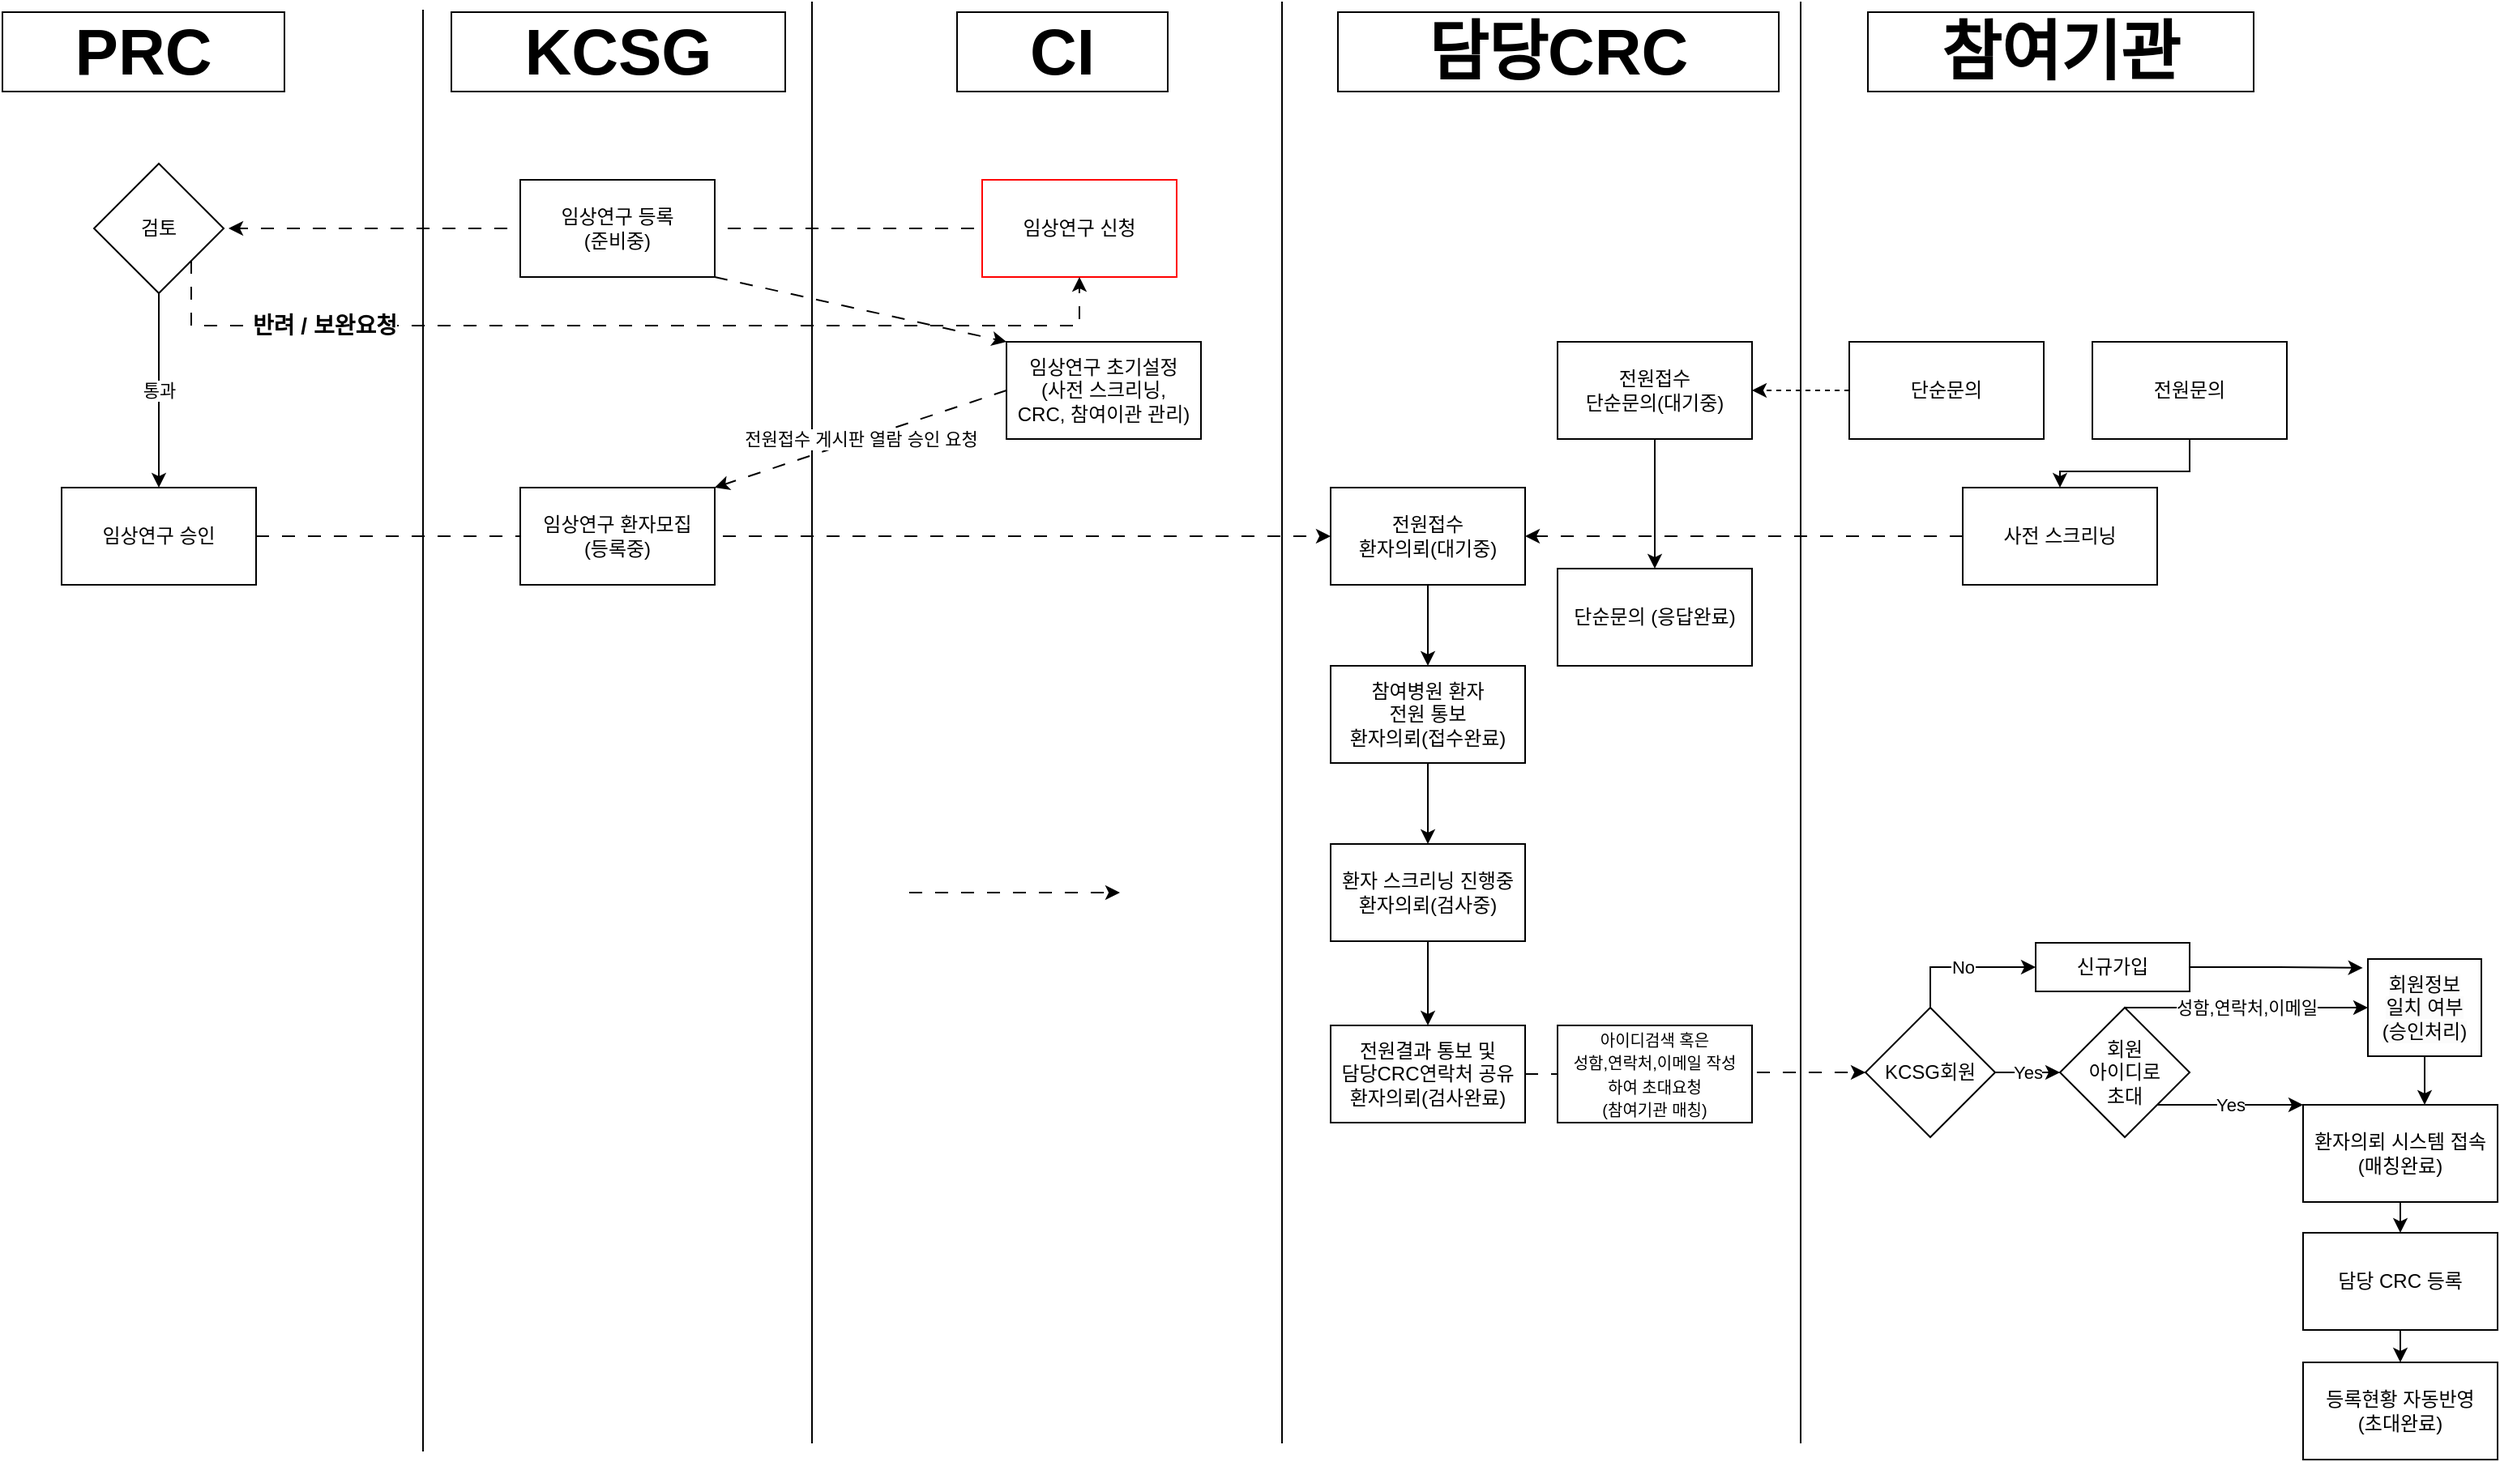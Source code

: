 <mxfile version="21.4.0" type="github">
  <diagram id="C5RBs43oDa-KdzZeNtuy" name="Page-1">
    <mxGraphModel dx="1687" dy="936" grid="1" gridSize="10" guides="1" tooltips="1" connect="1" arrows="1" fold="1" page="1" pageScale="1" pageWidth="1600" pageHeight="900" background="none" math="0" shadow="0">
      <root>
        <mxCell id="WIyWlLk6GJQsqaUBKTNV-0" />
        <mxCell id="WIyWlLk6GJQsqaUBKTNV-1" parent="WIyWlLk6GJQsqaUBKTNV-0" />
        <mxCell id="2AEH6zildKWPFH1lrGJz-22" value="" style="endArrow=none;html=1;rounded=0;" parent="WIyWlLk6GJQsqaUBKTNV-1" edge="1">
          <mxGeometry width="50" height="50" relative="1" as="geometry">
            <mxPoint x="530" y="890" as="sourcePoint" />
            <mxPoint x="530" as="targetPoint" />
          </mxGeometry>
        </mxCell>
        <mxCell id="2AEH6zildKWPFH1lrGJz-23" value="" style="endArrow=none;html=1;rounded=0;" parent="WIyWlLk6GJQsqaUBKTNV-1" edge="1">
          <mxGeometry width="50" height="50" relative="1" as="geometry">
            <mxPoint x="820" y="890" as="sourcePoint" />
            <mxPoint x="820" as="targetPoint" />
          </mxGeometry>
        </mxCell>
        <mxCell id="gZ0aQkEOYFO3lREGFgBF-0" value="&amp;nbsp; &amp;nbsp; PRC&amp;nbsp; &amp;nbsp;&amp;nbsp;" style="text;strokeColor=none;fillColor=none;html=1;fontSize=40;fontStyle=1;verticalAlign=middle;align=center;labelBackgroundColor=#ffffff;labelBorderColor=default;" parent="WIyWlLk6GJQsqaUBKTNV-1" vertex="1">
          <mxGeometry x="67" y="10" width="100" height="40" as="geometry" />
        </mxCell>
        <mxCell id="gZ0aQkEOYFO3lREGFgBF-1" value="&amp;nbsp; &amp;nbsp; CI&amp;nbsp; &amp;nbsp;&amp;nbsp;" style="text;strokeColor=none;fillColor=none;html=1;fontSize=40;fontStyle=1;verticalAlign=middle;align=center;labelBackgroundColor=#ffffff;labelBorderColor=default;" parent="WIyWlLk6GJQsqaUBKTNV-1" vertex="1">
          <mxGeometry x="634" y="10" width="100" height="40" as="geometry" />
        </mxCell>
        <mxCell id="gZ0aQkEOYFO3lREGFgBF-2" value="&amp;nbsp; &amp;nbsp; &amp;nbsp;담당CRC&amp;nbsp; &amp;nbsp; &amp;nbsp;" style="text;strokeColor=none;fillColor=none;html=1;fontSize=40;fontStyle=1;verticalAlign=middle;align=center;labelBackgroundColor=#ffffff;labelBorderColor=default;" parent="WIyWlLk6GJQsqaUBKTNV-1" vertex="1">
          <mxGeometry x="940" y="10" width="100" height="40" as="geometry" />
        </mxCell>
        <mxCell id="gZ0aQkEOYFO3lREGFgBF-6" style="edgeStyle=orthogonalEdgeStyle;rounded=0;orthogonalLoop=1;jettySize=auto;html=1;dashed=1;dashPattern=8 8;" parent="WIyWlLk6GJQsqaUBKTNV-1" edge="1">
          <mxGeometry relative="1" as="geometry">
            <mxPoint x="170" y="140" as="targetPoint" />
            <mxPoint x="630" y="140" as="sourcePoint" />
            <Array as="points" />
          </mxGeometry>
        </mxCell>
        <mxCell id="gZ0aQkEOYFO3lREGFgBF-5" value="임상연구 신청" style="rounded=0;whiteSpace=wrap;html=1;strokeColor=#ff0000;" parent="WIyWlLk6GJQsqaUBKTNV-1" vertex="1">
          <mxGeometry x="635" y="110" width="120" height="60" as="geometry" />
        </mxCell>
        <mxCell id="gZ0aQkEOYFO3lREGFgBF-14" value="반려 / 보완요청" style="edgeStyle=orthogonalEdgeStyle;rounded=0;orthogonalLoop=1;jettySize=auto;html=1;exitX=1;exitY=1;exitDx=0;exitDy=0;dashed=1;dashPattern=8 8;fontStyle=1;fontSize=14;entryX=0.5;entryY=1;entryDx=0;entryDy=0;" parent="WIyWlLk6GJQsqaUBKTNV-1" source="gZ0aQkEOYFO3lREGFgBF-10" target="gZ0aQkEOYFO3lREGFgBF-5" edge="1">
          <mxGeometry x="-0.606" relative="1" as="geometry">
            <mxPoint x="630" y="160" as="targetPoint" />
            <Array as="points">
              <mxPoint x="147" y="200" />
              <mxPoint x="695" y="200" />
            </Array>
            <mxPoint as="offset" />
          </mxGeometry>
        </mxCell>
        <mxCell id="gZ0aQkEOYFO3lREGFgBF-16" value="통과" style="edgeStyle=orthogonalEdgeStyle;rounded=0;orthogonalLoop=1;jettySize=auto;html=1;" parent="WIyWlLk6GJQsqaUBKTNV-1" source="gZ0aQkEOYFO3lREGFgBF-10" target="gZ0aQkEOYFO3lREGFgBF-15" edge="1">
          <mxGeometry relative="1" as="geometry" />
        </mxCell>
        <mxCell id="gZ0aQkEOYFO3lREGFgBF-10" value="검토" style="rhombus;whiteSpace=wrap;html=1;rounded=0;" parent="WIyWlLk6GJQsqaUBKTNV-1" vertex="1">
          <mxGeometry x="87" y="100" width="80" height="80" as="geometry" />
        </mxCell>
        <mxCell id="gZ0aQkEOYFO3lREGFgBF-12" value="" style="endArrow=none;html=1;rounded=0;" parent="WIyWlLk6GJQsqaUBKTNV-1" edge="1">
          <mxGeometry width="50" height="50" relative="1" as="geometry">
            <mxPoint x="290" y="895" as="sourcePoint" />
            <mxPoint x="290" y="5" as="targetPoint" />
          </mxGeometry>
        </mxCell>
        <mxCell id="gZ0aQkEOYFO3lREGFgBF-13" value="&amp;nbsp; &amp;nbsp; KCSG&amp;nbsp; &amp;nbsp;&amp;nbsp;" style="text;strokeColor=none;fillColor=none;html=1;fontSize=40;fontStyle=1;verticalAlign=middle;align=center;labelBackgroundColor=#ffffff;labelBorderColor=default;" parent="WIyWlLk6GJQsqaUBKTNV-1" vertex="1">
          <mxGeometry x="360" y="10" width="100" height="40" as="geometry" />
        </mxCell>
        <mxCell id="dN05hJUzH0ERxJpqTL29-2" style="edgeStyle=orthogonalEdgeStyle;rounded=0;orthogonalLoop=1;jettySize=auto;html=1;exitX=1;exitY=0.5;exitDx=0;exitDy=0;dashed=1;dashPattern=8 8;entryX=0;entryY=0.5;entryDx=0;entryDy=0;" edge="1" parent="WIyWlLk6GJQsqaUBKTNV-1" source="gZ0aQkEOYFO3lREGFgBF-15" target="dN05hJUzH0ERxJpqTL29-20">
          <mxGeometry relative="1" as="geometry">
            <mxPoint x="810" y="330" as="targetPoint" />
          </mxGeometry>
        </mxCell>
        <mxCell id="gZ0aQkEOYFO3lREGFgBF-15" value="임상연구 승인" style="whiteSpace=wrap;html=1;rounded=0;" parent="WIyWlLk6GJQsqaUBKTNV-1" vertex="1">
          <mxGeometry x="67" y="300" width="120" height="60" as="geometry" />
        </mxCell>
        <mxCell id="dN05hJUzH0ERxJpqTL29-0" style="rounded=0;orthogonalLoop=1;jettySize=auto;html=1;exitX=1;exitY=1;exitDx=0;exitDy=0;dashed=1;dashPattern=8 8;entryX=0;entryY=0;entryDx=0;entryDy=0;" edge="1" parent="WIyWlLk6GJQsqaUBKTNV-1" source="gZ0aQkEOYFO3lREGFgBF-9" target="dN05hJUzH0ERxJpqTL29-1">
          <mxGeometry relative="1" as="geometry">
            <mxPoint x="630" y="210" as="targetPoint" />
          </mxGeometry>
        </mxCell>
        <mxCell id="gZ0aQkEOYFO3lREGFgBF-9" value="임상연구 등록&lt;br&gt;(준비중)" style="rounded=0;whiteSpace=wrap;html=1;" parent="WIyWlLk6GJQsqaUBKTNV-1" vertex="1">
          <mxGeometry x="350" y="110" width="120" height="60" as="geometry" />
        </mxCell>
        <mxCell id="dN05hJUzH0ERxJpqTL29-15" value="전원접수 게시판 열람 승인 요청" style="rounded=0;orthogonalLoop=1;jettySize=auto;html=1;exitX=0;exitY=0.5;exitDx=0;exitDy=0;dashed=1;dashPattern=8 8;entryX=1;entryY=0;entryDx=0;entryDy=0;" edge="1" parent="WIyWlLk6GJQsqaUBKTNV-1" source="dN05hJUzH0ERxJpqTL29-1" target="dN05hJUzH0ERxJpqTL29-5">
          <mxGeometry relative="1" as="geometry">
            <mxPoint x="470" y="235" as="targetPoint" />
          </mxGeometry>
        </mxCell>
        <mxCell id="dN05hJUzH0ERxJpqTL29-1" value="임상연구 초기설정&lt;br&gt;(사전 스크리닝,&lt;br&gt;CRC, 참여이관 관리)" style="rounded=0;whiteSpace=wrap;html=1;" vertex="1" parent="WIyWlLk6GJQsqaUBKTNV-1">
          <mxGeometry x="650" y="210" width="120" height="60" as="geometry" />
        </mxCell>
        <mxCell id="dN05hJUzH0ERxJpqTL29-6" style="edgeStyle=orthogonalEdgeStyle;rounded=0;orthogonalLoop=1;jettySize=auto;html=1;dashed=1;dashPattern=8 8;" edge="1" parent="WIyWlLk6GJQsqaUBKTNV-1">
          <mxGeometry relative="1" as="geometry">
            <mxPoint x="720" y="550" as="targetPoint" />
            <mxPoint x="590" y="550" as="sourcePoint" />
          </mxGeometry>
        </mxCell>
        <mxCell id="dN05hJUzH0ERxJpqTL29-5" value="임상연구 환자모집&lt;br&gt;(등록중)" style="rounded=0;whiteSpace=wrap;html=1;" vertex="1" parent="WIyWlLk6GJQsqaUBKTNV-1">
          <mxGeometry x="350" y="300" width="120" height="60" as="geometry" />
        </mxCell>
        <mxCell id="dN05hJUzH0ERxJpqTL29-8" value="" style="endArrow=none;html=1;rounded=0;" edge="1" parent="WIyWlLk6GJQsqaUBKTNV-1">
          <mxGeometry width="50" height="50" relative="1" as="geometry">
            <mxPoint x="1140" y="890" as="sourcePoint" />
            <mxPoint x="1140" as="targetPoint" />
          </mxGeometry>
        </mxCell>
        <mxCell id="dN05hJUzH0ERxJpqTL29-9" value="&amp;nbsp; &amp;nbsp; 참여기관&amp;nbsp; &amp;nbsp;&amp;nbsp;" style="text;strokeColor=none;fillColor=none;html=1;fontSize=40;fontStyle=1;verticalAlign=middle;align=center;labelBackgroundColor=#ffffff;labelBorderColor=default;" vertex="1" parent="WIyWlLk6GJQsqaUBKTNV-1">
          <mxGeometry x="1220" y="10" width="160" height="40" as="geometry" />
        </mxCell>
        <mxCell id="dN05hJUzH0ERxJpqTL29-11" style="edgeStyle=orthogonalEdgeStyle;rounded=0;orthogonalLoop=1;jettySize=auto;html=1;dashed=1;dashPattern=8 8;exitX=0;exitY=0.5;exitDx=0;exitDy=0;entryX=1;entryY=0.5;entryDx=0;entryDy=0;" edge="1" parent="WIyWlLk6GJQsqaUBKTNV-1" source="dN05hJUzH0ERxJpqTL29-13" target="dN05hJUzH0ERxJpqTL29-20">
          <mxGeometry relative="1" as="geometry">
            <mxPoint x="1130" y="313" as="targetPoint" />
            <mxPoint x="1240" y="313" as="sourcePoint" />
          </mxGeometry>
        </mxCell>
        <mxCell id="dN05hJUzH0ERxJpqTL29-14" value="" style="edgeStyle=orthogonalEdgeStyle;rounded=0;orthogonalLoop=1;jettySize=auto;html=1;" edge="1" parent="WIyWlLk6GJQsqaUBKTNV-1" source="dN05hJUzH0ERxJpqTL29-10" target="dN05hJUzH0ERxJpqTL29-13">
          <mxGeometry relative="1" as="geometry" />
        </mxCell>
        <mxCell id="dN05hJUzH0ERxJpqTL29-10" value="전원문의" style="rounded=0;whiteSpace=wrap;html=1;" vertex="1" parent="WIyWlLk6GJQsqaUBKTNV-1">
          <mxGeometry x="1320" y="210" width="120" height="60" as="geometry" />
        </mxCell>
        <mxCell id="dN05hJUzH0ERxJpqTL29-13" value="사전 스크리닝" style="whiteSpace=wrap;html=1;rounded=0;" vertex="1" parent="WIyWlLk6GJQsqaUBKTNV-1">
          <mxGeometry x="1240" y="300" width="120" height="60" as="geometry" />
        </mxCell>
        <mxCell id="dN05hJUzH0ERxJpqTL29-26" style="edgeStyle=orthogonalEdgeStyle;rounded=0;orthogonalLoop=1;jettySize=auto;html=1;exitX=0;exitY=0.5;exitDx=0;exitDy=0;entryX=1;entryY=0.5;entryDx=0;entryDy=0;dashed=1;" edge="1" parent="WIyWlLk6GJQsqaUBKTNV-1" source="dN05hJUzH0ERxJpqTL29-18" target="dN05hJUzH0ERxJpqTL29-19">
          <mxGeometry relative="1" as="geometry" />
        </mxCell>
        <mxCell id="dN05hJUzH0ERxJpqTL29-18" value="단순문의" style="rounded=0;whiteSpace=wrap;html=1;" vertex="1" parent="WIyWlLk6GJQsqaUBKTNV-1">
          <mxGeometry x="1170" y="210" width="120" height="60" as="geometry" />
        </mxCell>
        <mxCell id="dN05hJUzH0ERxJpqTL29-28" value="" style="edgeStyle=orthogonalEdgeStyle;rounded=0;orthogonalLoop=1;jettySize=auto;html=1;" edge="1" parent="WIyWlLk6GJQsqaUBKTNV-1" source="dN05hJUzH0ERxJpqTL29-19" target="dN05hJUzH0ERxJpqTL29-27">
          <mxGeometry relative="1" as="geometry" />
        </mxCell>
        <mxCell id="dN05hJUzH0ERxJpqTL29-19" value="전원접수&lt;br&gt;단순문의(대기중)" style="rounded=0;whiteSpace=wrap;html=1;" vertex="1" parent="WIyWlLk6GJQsqaUBKTNV-1">
          <mxGeometry x="990" y="210" width="120" height="60" as="geometry" />
        </mxCell>
        <mxCell id="dN05hJUzH0ERxJpqTL29-23" value="" style="edgeStyle=orthogonalEdgeStyle;rounded=0;orthogonalLoop=1;jettySize=auto;html=1;" edge="1" parent="WIyWlLk6GJQsqaUBKTNV-1" source="dN05hJUzH0ERxJpqTL29-20" target="dN05hJUzH0ERxJpqTL29-22">
          <mxGeometry relative="1" as="geometry" />
        </mxCell>
        <mxCell id="dN05hJUzH0ERxJpqTL29-20" value="전원접수&lt;br&gt;환자의뢰(대기중)" style="rounded=0;whiteSpace=wrap;html=1;" vertex="1" parent="WIyWlLk6GJQsqaUBKTNV-1">
          <mxGeometry x="850" y="300" width="120" height="60" as="geometry" />
        </mxCell>
        <mxCell id="dN05hJUzH0ERxJpqTL29-25" value="" style="edgeStyle=orthogonalEdgeStyle;rounded=0;orthogonalLoop=1;jettySize=auto;html=1;" edge="1" parent="WIyWlLk6GJQsqaUBKTNV-1" source="dN05hJUzH0ERxJpqTL29-22" target="dN05hJUzH0ERxJpqTL29-24">
          <mxGeometry relative="1" as="geometry" />
        </mxCell>
        <mxCell id="dN05hJUzH0ERxJpqTL29-22" value="참여병원 환자&lt;br&gt;전원 통보&lt;br&gt;환자의뢰(접수완료)" style="whiteSpace=wrap;html=1;rounded=0;" vertex="1" parent="WIyWlLk6GJQsqaUBKTNV-1">
          <mxGeometry x="850" y="410" width="120" height="60" as="geometry" />
        </mxCell>
        <mxCell id="dN05hJUzH0ERxJpqTL29-30" value="" style="edgeStyle=orthogonalEdgeStyle;rounded=0;orthogonalLoop=1;jettySize=auto;html=1;" edge="1" parent="WIyWlLk6GJQsqaUBKTNV-1" source="dN05hJUzH0ERxJpqTL29-24" target="dN05hJUzH0ERxJpqTL29-29">
          <mxGeometry relative="1" as="geometry" />
        </mxCell>
        <mxCell id="dN05hJUzH0ERxJpqTL29-24" value="환자 스크리닝 진행중&lt;br&gt;환자의뢰(검사중)" style="whiteSpace=wrap;html=1;rounded=0;" vertex="1" parent="WIyWlLk6GJQsqaUBKTNV-1">
          <mxGeometry x="850" y="520" width="120" height="60" as="geometry" />
        </mxCell>
        <mxCell id="dN05hJUzH0ERxJpqTL29-27" value="단순문의 (응답완료)" style="rounded=0;whiteSpace=wrap;html=1;" vertex="1" parent="WIyWlLk6GJQsqaUBKTNV-1">
          <mxGeometry x="990" y="350" width="120" height="60" as="geometry" />
        </mxCell>
        <mxCell id="dN05hJUzH0ERxJpqTL29-31" style="edgeStyle=orthogonalEdgeStyle;rounded=0;orthogonalLoop=1;jettySize=auto;html=1;exitX=1;exitY=0.5;exitDx=0;exitDy=0;entryX=0;entryY=0.5;entryDx=0;entryDy=0;dashed=1;dashPattern=8 8;" edge="1" parent="WIyWlLk6GJQsqaUBKTNV-1" source="dN05hJUzH0ERxJpqTL29-33">
          <mxGeometry relative="1" as="geometry">
            <mxPoint x="1240" y="661" as="targetPoint" />
          </mxGeometry>
        </mxCell>
        <mxCell id="dN05hJUzH0ERxJpqTL29-29" value="전원결과 통보 및&lt;br&gt;담당CRC연락처 공유&lt;br&gt;환자의뢰(검사완료)" style="whiteSpace=wrap;html=1;rounded=0;" vertex="1" parent="WIyWlLk6GJQsqaUBKTNV-1">
          <mxGeometry x="850" y="632" width="120" height="60" as="geometry" />
        </mxCell>
        <mxCell id="dN05hJUzH0ERxJpqTL29-37" value="No" style="edgeStyle=orthogonalEdgeStyle;rounded=0;orthogonalLoop=1;jettySize=auto;html=1;exitX=0.5;exitY=0;exitDx=0;exitDy=0;entryX=0;entryY=0.5;entryDx=0;entryDy=0;" edge="1" parent="WIyWlLk6GJQsqaUBKTNV-1" source="dN05hJUzH0ERxJpqTL29-33" target="dN05hJUzH0ERxJpqTL29-36">
          <mxGeometry relative="1" as="geometry" />
        </mxCell>
        <mxCell id="dN05hJUzH0ERxJpqTL29-49" style="edgeStyle=orthogonalEdgeStyle;rounded=0;orthogonalLoop=1;jettySize=auto;html=1;exitX=0.5;exitY=1;exitDx=0;exitDy=0;entryX=0.5;entryY=0;entryDx=0;entryDy=0;" edge="1" parent="WIyWlLk6GJQsqaUBKTNV-1" source="dN05hJUzH0ERxJpqTL29-34" target="dN05hJUzH0ERxJpqTL29-45">
          <mxGeometry relative="1" as="geometry" />
        </mxCell>
        <mxCell id="dN05hJUzH0ERxJpqTL29-34" value="환자의뢰 시스템 접속&lt;br style=&quot;border-color: var(--border-color);&quot;&gt;(매칭완료)" style="whiteSpace=wrap;html=1;" vertex="1" parent="WIyWlLk6GJQsqaUBKTNV-1">
          <mxGeometry x="1450" y="681" width="120" height="60" as="geometry" />
        </mxCell>
        <mxCell id="dN05hJUzH0ERxJpqTL29-47" style="edgeStyle=orthogonalEdgeStyle;rounded=0;orthogonalLoop=1;jettySize=auto;html=1;exitX=1;exitY=0.5;exitDx=0;exitDy=0;entryX=-0.045;entryY=0.091;entryDx=0;entryDy=0;entryPerimeter=0;" edge="1" parent="WIyWlLk6GJQsqaUBKTNV-1" source="dN05hJUzH0ERxJpqTL29-36" target="dN05hJUzH0ERxJpqTL29-44">
          <mxGeometry relative="1" as="geometry" />
        </mxCell>
        <mxCell id="dN05hJUzH0ERxJpqTL29-36" value="신규가입" style="whiteSpace=wrap;html=1;" vertex="1" parent="WIyWlLk6GJQsqaUBKTNV-1">
          <mxGeometry x="1285" y="581" width="95" height="30" as="geometry" />
        </mxCell>
        <mxCell id="dN05hJUzH0ERxJpqTL29-39" value="" style="edgeStyle=orthogonalEdgeStyle;rounded=0;orthogonalLoop=1;jettySize=auto;html=1;exitX=1;exitY=0.5;exitDx=0;exitDy=0;entryX=0;entryY=0.5;entryDx=0;entryDy=0;dashed=1;dashPattern=8 8;" edge="1" parent="WIyWlLk6GJQsqaUBKTNV-1" source="dN05hJUzH0ERxJpqTL29-29" target="dN05hJUzH0ERxJpqTL29-33">
          <mxGeometry relative="1" as="geometry">
            <mxPoint x="970" y="750" as="sourcePoint" />
            <mxPoint x="1240" y="750" as="targetPoint" />
          </mxGeometry>
        </mxCell>
        <mxCell id="dN05hJUzH0ERxJpqTL29-33" value="KCSG회원" style="rhombus;whiteSpace=wrap;html=1;" vertex="1" parent="WIyWlLk6GJQsqaUBKTNV-1">
          <mxGeometry x="1180" y="621" width="80" height="80" as="geometry" />
        </mxCell>
        <mxCell id="dN05hJUzH0ERxJpqTL29-40" value="Yes" style="edgeStyle=orthogonalEdgeStyle;rounded=0;orthogonalLoop=1;jettySize=auto;html=1;" edge="1" parent="WIyWlLk6GJQsqaUBKTNV-1" source="dN05hJUzH0ERxJpqTL29-33" target="dN05hJUzH0ERxJpqTL29-38">
          <mxGeometry relative="1" as="geometry">
            <mxPoint x="1260" y="661" as="sourcePoint" />
            <mxPoint x="1380" y="661" as="targetPoint" />
          </mxGeometry>
        </mxCell>
        <mxCell id="dN05hJUzH0ERxJpqTL29-41" value="Yes" style="edgeStyle=orthogonalEdgeStyle;rounded=0;orthogonalLoop=1;jettySize=auto;html=1;exitX=1;exitY=1;exitDx=0;exitDy=0;entryX=0;entryY=0;entryDx=0;entryDy=0;" edge="1" parent="WIyWlLk6GJQsqaUBKTNV-1" source="dN05hJUzH0ERxJpqTL29-38" target="dN05hJUzH0ERxJpqTL29-34">
          <mxGeometry relative="1" as="geometry">
            <mxPoint x="1440" y="641" as="targetPoint" />
            <Array as="points">
              <mxPoint x="1430" y="681" />
              <mxPoint x="1430" y="681" />
            </Array>
          </mxGeometry>
        </mxCell>
        <mxCell id="dN05hJUzH0ERxJpqTL29-42" value="성함,연락처,이메일" style="rounded=0;orthogonalLoop=1;jettySize=auto;html=1;exitX=0.5;exitY=0;exitDx=0;exitDy=0;entryX=0;entryY=0.5;entryDx=0;entryDy=0;" edge="1" parent="WIyWlLk6GJQsqaUBKTNV-1" source="dN05hJUzH0ERxJpqTL29-38">
          <mxGeometry relative="1" as="geometry">
            <mxPoint x="1490" y="621" as="targetPoint" />
          </mxGeometry>
        </mxCell>
        <mxCell id="dN05hJUzH0ERxJpqTL29-38" value="회원&lt;br&gt;아이디로&lt;br&gt;초대" style="rhombus;whiteSpace=wrap;html=1;" vertex="1" parent="WIyWlLk6GJQsqaUBKTNV-1">
          <mxGeometry x="1300" y="621" width="80" height="80" as="geometry" />
        </mxCell>
        <mxCell id="dN05hJUzH0ERxJpqTL29-46" style="edgeStyle=orthogonalEdgeStyle;rounded=0;orthogonalLoop=1;jettySize=auto;html=1;exitX=0.5;exitY=1;exitDx=0;exitDy=0;entryX=0.625;entryY=0;entryDx=0;entryDy=0;entryPerimeter=0;" edge="1" parent="WIyWlLk6GJQsqaUBKTNV-1" source="dN05hJUzH0ERxJpqTL29-44" target="dN05hJUzH0ERxJpqTL29-34">
          <mxGeometry relative="1" as="geometry" />
        </mxCell>
        <mxCell id="dN05hJUzH0ERxJpqTL29-44" value="&lt;span style=&quot;color: rgb(0, 0, 0); font-family: Helvetica; font-size: 12px; font-style: normal; font-variant-ligatures: normal; font-variant-caps: normal; font-weight: 400; letter-spacing: normal; orphans: 2; text-align: center; text-indent: 0px; text-transform: none; widows: 2; word-spacing: 0px; -webkit-text-stroke-width: 0px; background-color: rgb(251, 251, 251); text-decoration-thickness: initial; text-decoration-style: initial; text-decoration-color: initial; float: none; display: inline !important;&quot;&gt;회원정보&lt;/span&gt;&lt;br style=&quot;border-color: var(--border-color); color: rgb(0, 0, 0); font-family: Helvetica; font-size: 12px; font-style: normal; font-variant-ligatures: normal; font-variant-caps: normal; font-weight: 400; letter-spacing: normal; orphans: 2; text-align: center; text-indent: 0px; text-transform: none; widows: 2; word-spacing: 0px; -webkit-text-stroke-width: 0px; background-color: rgb(251, 251, 251); text-decoration-thickness: initial; text-decoration-style: initial; text-decoration-color: initial;&quot;&gt;&lt;span style=&quot;color: rgb(0, 0, 0); font-family: Helvetica; font-size: 12px; font-style: normal; font-variant-ligatures: normal; font-variant-caps: normal; font-weight: 400; letter-spacing: normal; orphans: 2; text-align: center; text-indent: 0px; text-transform: none; widows: 2; word-spacing: 0px; -webkit-text-stroke-width: 0px; background-color: rgb(251, 251, 251); text-decoration-thickness: initial; text-decoration-style: initial; text-decoration-color: initial; float: none; display: inline !important;&quot;&gt;일치 여부&lt;/span&gt;&lt;br style=&quot;border-color: var(--border-color); color: rgb(0, 0, 0); font-family: Helvetica; font-size: 12px; font-style: normal; font-variant-ligatures: normal; font-variant-caps: normal; font-weight: 400; letter-spacing: normal; orphans: 2; text-align: center; text-indent: 0px; text-transform: none; widows: 2; word-spacing: 0px; -webkit-text-stroke-width: 0px; background-color: rgb(251, 251, 251); text-decoration-thickness: initial; text-decoration-style: initial; text-decoration-color: initial;&quot;&gt;&lt;span style=&quot;color: rgb(0, 0, 0); font-family: Helvetica; font-size: 12px; font-style: normal; font-variant-ligatures: normal; font-variant-caps: normal; font-weight: 400; letter-spacing: normal; orphans: 2; text-align: center; text-indent: 0px; text-transform: none; widows: 2; word-spacing: 0px; -webkit-text-stroke-width: 0px; background-color: rgb(251, 251, 251); text-decoration-thickness: initial; text-decoration-style: initial; text-decoration-color: initial; float: none; display: inline !important;&quot;&gt;(승인처리)&lt;/span&gt;" style="whiteSpace=wrap;html=1;" vertex="1" parent="WIyWlLk6GJQsqaUBKTNV-1">
          <mxGeometry x="1490" y="591" width="70" height="60" as="geometry" />
        </mxCell>
        <mxCell id="dN05hJUzH0ERxJpqTL29-50" style="edgeStyle=orthogonalEdgeStyle;rounded=0;orthogonalLoop=1;jettySize=auto;html=1;exitX=0.5;exitY=1;exitDx=0;exitDy=0;entryX=0.5;entryY=0;entryDx=0;entryDy=0;" edge="1" parent="WIyWlLk6GJQsqaUBKTNV-1" source="dN05hJUzH0ERxJpqTL29-45" target="dN05hJUzH0ERxJpqTL29-48">
          <mxGeometry relative="1" as="geometry" />
        </mxCell>
        <mxCell id="dN05hJUzH0ERxJpqTL29-45" value="담당 CRC 등록" style="whiteSpace=wrap;html=1;" vertex="1" parent="WIyWlLk6GJQsqaUBKTNV-1">
          <mxGeometry x="1450" y="760" width="120" height="60" as="geometry" />
        </mxCell>
        <mxCell id="dN05hJUzH0ERxJpqTL29-32" value="&lt;font style=&quot;font-size: 10px;&quot;&gt;아이디검색 혹은&lt;br&gt;성함,연락처,이메일 작성&lt;br&gt;하여 초대요청&lt;br&gt;(참여기관 매칭)&lt;/font&gt;" style="rounded=0;whiteSpace=wrap;html=1;" vertex="1" parent="WIyWlLk6GJQsqaUBKTNV-1">
          <mxGeometry x="990" y="632" width="120" height="60" as="geometry" />
        </mxCell>
        <mxCell id="dN05hJUzH0ERxJpqTL29-48" value="등록현황 자동반영&lt;br&gt;(초대완료)" style="whiteSpace=wrap;html=1;" vertex="1" parent="WIyWlLk6GJQsqaUBKTNV-1">
          <mxGeometry x="1450" y="840" width="120" height="60" as="geometry" />
        </mxCell>
      </root>
    </mxGraphModel>
  </diagram>
</mxfile>
